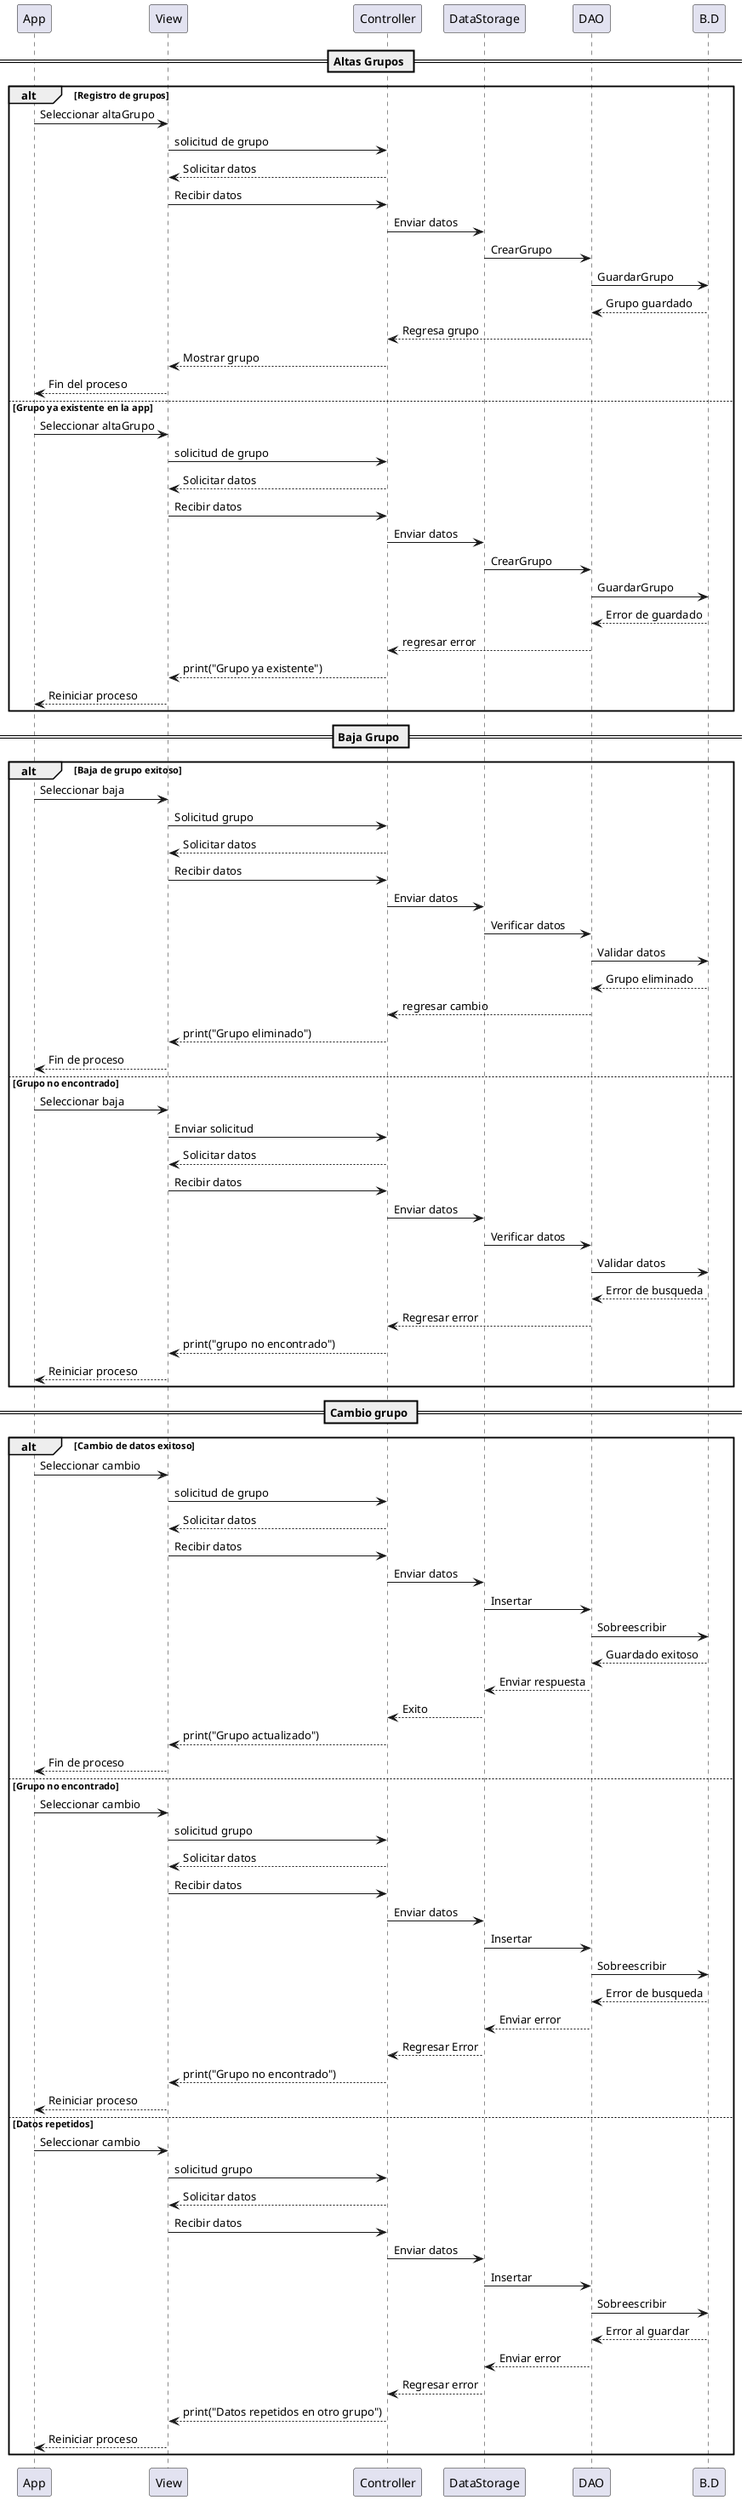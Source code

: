 @startuml

== Altas Grupos ==

alt Registro de grupos

    App -> View: Seleccionar altaGrupo
    View -> Controller: solicitud de grupo
    Controller --> View: Solicitar datos
    View -> Controller: Recibir datos
    Controller -> DataStorage: Enviar datos
    DataStorage -> DAO: CrearGrupo
    DAO -> B.D: GuardarGrupo
    B.D --> DAO: Grupo guardado 
    DAO --> Controller: Regresa grupo
    Controller --> View: Mostrar grupo
    View --> App: Fin del proceso
    

else Grupo ya existente en la app

    App -> View: Seleccionar altaGrupo
    View -> Controller: solicitud de grupo
    Controller --> View: Solicitar datos
    View -> Controller: Recibir datos
    Controller -> DataStorage: Enviar datos
    DataStorage -> DAO: CrearGrupo
    DAO -> B.D: GuardarGrupo
    B.D --> DAO: Error de guardado
    DAO --> Controller: regresar error
    Controller --> View: print("Grupo ya existente")
    View --> App: Reiniciar proceso

End


== Baja Grupo ==

alt Baja de grupo exitoso

    App -> View: Seleccionar baja
    View -> Controller: Solicitud grupo
    Controller --> View: Solicitar datos
    View -> Controller: Recibir datos
    Controller -> DataStorage: Enviar datos
    DataStorage -> DAO: Verificar datos
    DAO -> B.D: Validar datos
    B.D --> DAO: Grupo eliminado
    DAO --> Controller: regresar cambio
    Controller --> View: print("Grupo eliminado")
    View --> App: Fin de proceso
    
else Grupo no encontrado

    App -> View: Seleccionar baja
    View -> Controller: Enviar solicitud
    Controller --> View: Solicitar datos
    View -> Controller: Recibir datos
    Controller -> DataStorage: Enviar datos
    DataStorage -> DAO: Verificar datos
    DAO -> B.D: Validar datos
    B.D --> DAO: Error de busqueda
    DAO --> Controller: Regresar error
    Controller --> View: print("grupo no encontrado")
    View --> App: Reiniciar proceso
    
End


== Cambio grupo ==

alt Cambio de datos exitoso

    App -> View: Seleccionar cambio
    View -> Controller: solicitud de grupo
    Controller --> View: Solicitar datos
    View -> Controller: Recibir datos
    Controller -> DataStorage: Enviar datos
    DataStorage -> DAO: Insertar
    DAO -> B.D: Sobreescribir
    B.D --> DAO: Guardado exitoso
    DAO --> DataStorage: Enviar respuesta
    DataStorage --> Controller: Exito
    Controller --> View: print("Grupo actualizado")
    View --> App: Fin de proceso

else Grupo no encontrado

    App -> View: Seleccionar cambio
    View -> Controller: solicitud grupo
    Controller --> View: Solicitar datos
    View -> Controller: Recibir datos
    Controller -> DataStorage: Enviar datos
    DataStorage -> DAO: Insertar
    DAO -> B.D: Sobreescribir
    B.D --> DAO: Error de busqueda
    DAO --> DataStorage: Enviar error
    DataStorage --> Controller: Regresar Error
    Controller --> View: print("Grupo no encontrado")
    View --> App: Reiniciar proceso

else Datos repetidos

    App -> View: Seleccionar cambio
    View -> Controller: solicitud grupo
    Controller --> View: Solicitar datos
    View -> Controller: Recibir datos
    Controller -> DataStorage: Enviar datos
    DataStorage -> DAO: Insertar
    DAO -> B.D: Sobreescribir
    B.D --> DAO: Error al guardar
    DAO --> DataStorage: Enviar error
    DataStorage --> Controller: Regresar error
    Controller --> View: print("Datos repetidos en otro grupo")
    View --> App: Reiniciar proceso

end
@enduml
